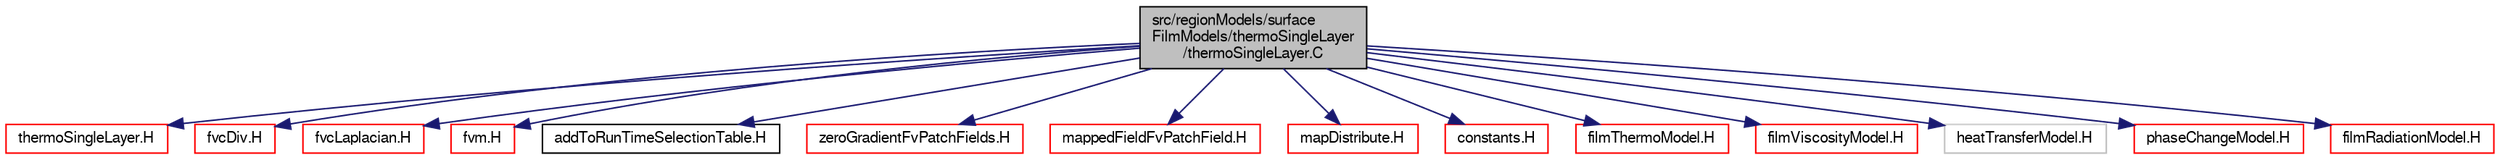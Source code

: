 digraph "src/regionModels/surfaceFilmModels/thermoSingleLayer/thermoSingleLayer.C"
{
  bgcolor="transparent";
  edge [fontname="FreeSans",fontsize="10",labelfontname="FreeSans",labelfontsize="10"];
  node [fontname="FreeSans",fontsize="10",shape=record];
  Node0 [label="src/regionModels/surface\lFilmModels/thermoSingleLayer\l/thermoSingleLayer.C",height=0.2,width=0.4,color="black", fillcolor="grey75", style="filled", fontcolor="black"];
  Node0 -> Node1 [color="midnightblue",fontsize="10",style="solid",fontname="FreeSans"];
  Node1 [label="thermoSingleLayer.H",height=0.2,width=0.4,color="red",URL="$a14408.html"];
  Node0 -> Node381 [color="midnightblue",fontsize="10",style="solid",fontname="FreeSans"];
  Node381 [label="fvcDiv.H",height=0.2,width=0.4,color="red",URL="$a02966.html",tooltip="Calculate the divergence of the given field. "];
  Node0 -> Node382 [color="midnightblue",fontsize="10",style="solid",fontname="FreeSans"];
  Node382 [label="fvcLaplacian.H",height=0.2,width=0.4,color="red",URL="$a02984.html",tooltip="Calculate the laplacian of the given field. "];
  Node0 -> Node383 [color="midnightblue",fontsize="10",style="solid",fontname="FreeSans"];
  Node383 [label="fvm.H",height=0.2,width=0.4,color="red",URL="$a03053.html"];
  Node0 -> Node391 [color="midnightblue",fontsize="10",style="solid",fontname="FreeSans"];
  Node391 [label="addToRunTimeSelectionTable.H",height=0.2,width=0.4,color="black",URL="$a09263.html",tooltip="Macros for easy insertion into run-time selection tables. "];
  Node0 -> Node392 [color="midnightblue",fontsize="10",style="solid",fontname="FreeSans"];
  Node392 [label="zeroGradientFvPatchFields.H",height=0.2,width=0.4,color="red",URL="$a01547.html"];
  Node0 -> Node394 [color="midnightblue",fontsize="10",style="solid",fontname="FreeSans"];
  Node394 [label="mappedFieldFvPatchField.H",height=0.2,width=0.4,color="red",URL="$a02012.html"];
  Node0 -> Node422 [color="midnightblue",fontsize="10",style="solid",fontname="FreeSans"];
  Node422 [label="mapDistribute.H",height=0.2,width=0.4,color="red",URL="$a11576.html"];
  Node0 -> Node433 [color="midnightblue",fontsize="10",style="solid",fontname="FreeSans"];
  Node433 [label="constants.H",height=0.2,width=0.4,color="red",URL="$a10217.html"];
  Node0 -> Node354 [color="midnightblue",fontsize="10",style="solid",fontname="FreeSans"];
  Node354 [label="filmThermoModel.H",height=0.2,width=0.4,color="red",URL="$a14210.html"];
  Node0 -> Node439 [color="midnightblue",fontsize="10",style="solid",fontname="FreeSans"];
  Node439 [label="filmViscosityModel.H",height=0.2,width=0.4,color="red",URL="$a14333.html"];
  Node0 -> Node379 [color="midnightblue",fontsize="10",style="solid",fontname="FreeSans"];
  Node379 [label="heatTransferModel.H",height=0.2,width=0.4,color="grey75"];
  Node0 -> Node380 [color="midnightblue",fontsize="10",style="solid",fontname="FreeSans"];
  Node380 [label="phaseChangeModel.H",height=0.2,width=0.4,color="red",URL="$a14375.html"];
  Node0 -> Node378 [color="midnightblue",fontsize="10",style="solid",fontname="FreeSans"];
  Node378 [label="filmRadiationModel.H",height=0.2,width=0.4,color="red",URL="$a14300.html"];
}
